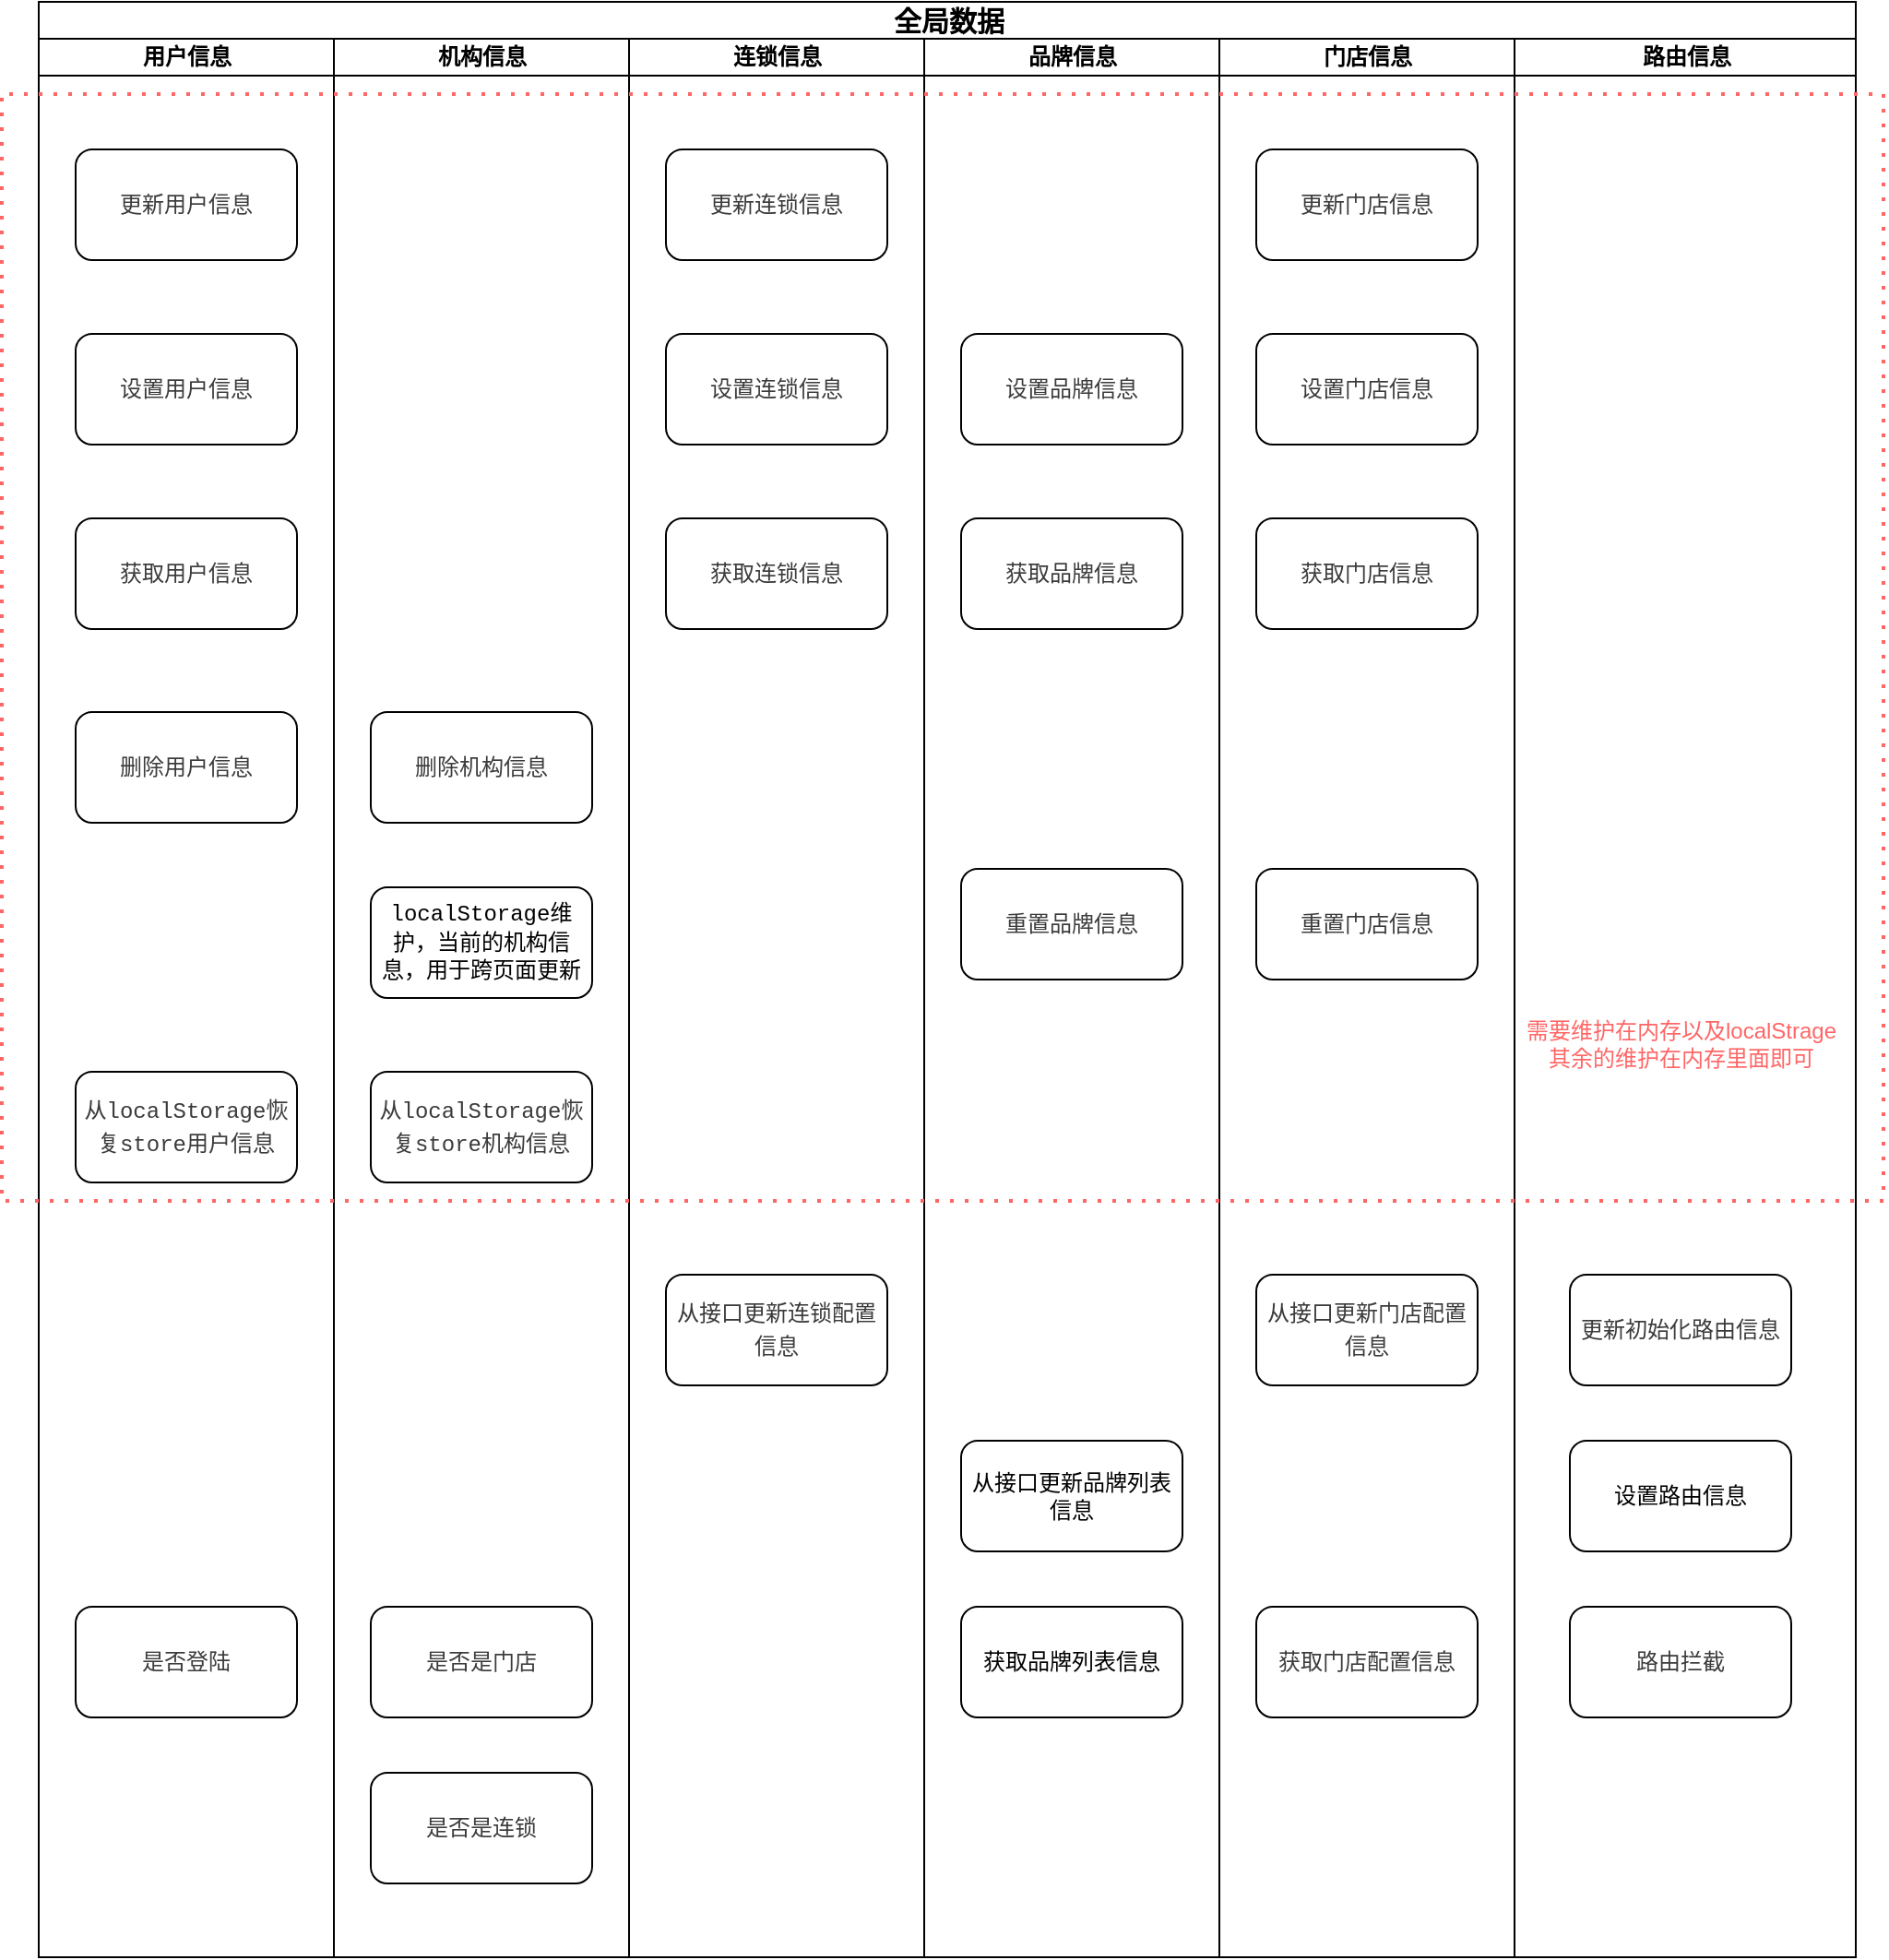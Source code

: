 <mxfile version="22.1.21" type="github">
  <diagram name="Page-1" id="74e2e168-ea6b-b213-b513-2b3c1d86103e">
    <mxGraphModel dx="1722" dy="938" grid="1" gridSize="10" guides="1" tooltips="1" connect="1" arrows="1" fold="1" page="1" pageScale="1" pageWidth="1100" pageHeight="850" background="none" math="0" shadow="0">
      <root>
        <mxCell id="0" />
        <mxCell id="1" parent="0" />
        <mxCell id="77e6c97f196da883-1" value="&lt;font style=&quot;font-size: 15px;&quot;&gt;全局数据&lt;/font&gt;" style="swimlane;html=1;childLayout=stackLayout;startSize=20;rounded=0;shadow=0;labelBackgroundColor=none;strokeWidth=1;fontFamily=Verdana;fontSize=8;align=center;arcSize=15;" parent="1" vertex="1">
          <mxGeometry x="70" y="40" width="985" height="1060" as="geometry" />
        </mxCell>
        <mxCell id="77e6c97f196da883-2" value="用户信息" style="swimlane;html=1;startSize=20;arcSize=15;" parent="77e6c97f196da883-1" vertex="1">
          <mxGeometry y="20" width="160" height="1040" as="geometry" />
        </mxCell>
        <mxCell id="jvYIlQetyIfV3eT6a0-M-16" value="&lt;div style=&quot;color: rgb(59, 59, 59); background-color: rgb(255, 255, 255); font-family: Menlo, Monaco, &amp;quot;Courier New&amp;quot;, monospace; line-height: 18px;&quot;&gt;更新用户信息&lt;/div&gt;" style="rounded=1;whiteSpace=wrap;html=1;arcSize=15;" vertex="1" parent="77e6c97f196da883-2">
          <mxGeometry x="20" y="60" width="120" height="60" as="geometry" />
        </mxCell>
        <mxCell id="jvYIlQetyIfV3eT6a0-M-17" value="&lt;div style=&quot;color: rgb(59, 59, 59); background-color: rgb(255, 255, 255); font-family: Menlo, Monaco, &amp;quot;Courier New&amp;quot;, monospace; line-height: 18px;&quot;&gt;设置用户信息&lt;/div&gt;" style="rounded=1;whiteSpace=wrap;html=1;arcSize=15;" vertex="1" parent="77e6c97f196da883-2">
          <mxGeometry x="20" y="160" width="120" height="60" as="geometry" />
        </mxCell>
        <mxCell id="jvYIlQetyIfV3eT6a0-M-18" value="&lt;div style=&quot;color: rgb(59, 59, 59); background-color: rgb(255, 255, 255); font-family: Menlo, Monaco, &amp;quot;Courier New&amp;quot;, monospace; line-height: 18px;&quot;&gt;获取用户信息&lt;/div&gt;" style="rounded=1;whiteSpace=wrap;html=1;arcSize=15;" vertex="1" parent="77e6c97f196da883-2">
          <mxGeometry x="20" y="260" width="120" height="60" as="geometry" />
        </mxCell>
        <mxCell id="jvYIlQetyIfV3eT6a0-M-19" value="&lt;div style=&quot;color: rgb(59, 59, 59); background-color: rgb(255, 255, 255); font-family: Menlo, Monaco, &amp;quot;Courier New&amp;quot;, monospace; line-height: 18px;&quot;&gt;删除用户信息&lt;/div&gt;" style="rounded=1;whiteSpace=wrap;html=1;arcSize=15;" vertex="1" parent="77e6c97f196da883-2">
          <mxGeometry x="20" y="365" width="120" height="60" as="geometry" />
        </mxCell>
        <mxCell id="jvYIlQetyIfV3eT6a0-M-23" value="&lt;div style=&quot;color: rgb(59, 59, 59); background-color: rgb(255, 255, 255); font-family: Menlo, Monaco, &amp;quot;Courier New&amp;quot;, monospace; line-height: 18px;&quot;&gt;是否登陆&lt;/div&gt;" style="rounded=1;whiteSpace=wrap;html=1;arcSize=15;" vertex="1" parent="77e6c97f196da883-2">
          <mxGeometry x="20" y="850" width="120" height="60" as="geometry" />
        </mxCell>
        <mxCell id="77e6c97f196da883-3" value="机构信息" style="swimlane;html=1;startSize=20;arcSize=15;" parent="77e6c97f196da883-1" vertex="1">
          <mxGeometry x="160" y="20" width="160" height="1040" as="geometry" />
        </mxCell>
        <mxCell id="jvYIlQetyIfV3eT6a0-M-22" value="&lt;div style=&quot;color: rgb(59, 59, 59); background-color: rgb(255, 255, 255); font-family: Menlo, Monaco, &amp;quot;Courier New&amp;quot;, monospace; line-height: 18px;&quot;&gt;删除机构信息&lt;/div&gt;" style="rounded=1;whiteSpace=wrap;html=1;arcSize=15;" vertex="1" parent="77e6c97f196da883-3">
          <mxGeometry x="20" y="365" width="120" height="60" as="geometry" />
        </mxCell>
        <mxCell id="jvYIlQetyIfV3eT6a0-M-24" value="&lt;div style=&quot;color: rgb(59, 59, 59); background-color: rgb(255, 255, 255); font-family: Menlo, Monaco, &amp;quot;Courier New&amp;quot;, monospace; line-height: 18px;&quot;&gt;是否是连锁&lt;/div&gt;" style="rounded=1;whiteSpace=wrap;html=1;arcSize=15;" vertex="1" parent="77e6c97f196da883-3">
          <mxGeometry x="20" y="940" width="120" height="60" as="geometry" />
        </mxCell>
        <mxCell id="jvYIlQetyIfV3eT6a0-M-25" value="&lt;div style=&quot;color: rgb(59, 59, 59); background-color: rgb(255, 255, 255); font-family: Menlo, Monaco, &amp;quot;Courier New&amp;quot;, monospace; line-height: 18px;&quot;&gt;是否是门店&lt;/div&gt;" style="rounded=1;whiteSpace=wrap;html=1;arcSize=15;" vertex="1" parent="77e6c97f196da883-3">
          <mxGeometry x="20" y="850" width="120" height="60" as="geometry" />
        </mxCell>
        <mxCell id="jvYIlQetyIfV3eT6a0-M-67" value="&lt;font face=&quot;Menlo, Monaco, &amp;quot;Courier New&amp;quot;, monospace&quot;&gt;localStorage维护，当前的机构信息，用于跨页面更新&lt;/font&gt;" style="rounded=1;whiteSpace=wrap;html=1;" vertex="1" parent="77e6c97f196da883-3">
          <mxGeometry x="20" y="460" width="120" height="60" as="geometry" />
        </mxCell>
        <mxCell id="77e6c97f196da883-4" value="连锁信息" style="swimlane;html=1;startSize=20;arcSize=15;" parent="77e6c97f196da883-1" vertex="1">
          <mxGeometry x="320" y="20" width="160" height="1040" as="geometry" />
        </mxCell>
        <mxCell id="jvYIlQetyIfV3eT6a0-M-26" value="&lt;div style=&quot;color: rgb(59, 59, 59); background-color: rgb(255, 255, 255); font-family: Menlo, Monaco, &amp;quot;Courier New&amp;quot;, monospace; line-height: 18px;&quot;&gt;更新连锁信息&lt;/div&gt;" style="rounded=1;whiteSpace=wrap;html=1;arcSize=15;" vertex="1" parent="77e6c97f196da883-4">
          <mxGeometry x="20" y="60" width="120" height="60" as="geometry" />
        </mxCell>
        <mxCell id="jvYIlQetyIfV3eT6a0-M-27" value="&lt;div style=&quot;color: rgb(59, 59, 59); background-color: rgb(255, 255, 255); font-family: Menlo, Monaco, &amp;quot;Courier New&amp;quot;, monospace; line-height: 18px;&quot;&gt;设置连锁信息&lt;/div&gt;" style="rounded=1;whiteSpace=wrap;html=1;arcSize=15;" vertex="1" parent="77e6c97f196da883-4">
          <mxGeometry x="20" y="160" width="120" height="60" as="geometry" />
        </mxCell>
        <mxCell id="jvYIlQetyIfV3eT6a0-M-28" value="&lt;div style=&quot;color: rgb(59, 59, 59); background-color: rgb(255, 255, 255); font-family: Menlo, Monaco, &amp;quot;Courier New&amp;quot;, monospace; line-height: 18px;&quot;&gt;获取连锁信息&lt;/div&gt;" style="rounded=1;whiteSpace=wrap;html=1;arcSize=15;" vertex="1" parent="77e6c97f196da883-4">
          <mxGeometry x="20" y="260" width="120" height="60" as="geometry" />
        </mxCell>
        <mxCell id="jvYIlQetyIfV3eT6a0-M-49" value="&lt;div style=&quot;color: rgb(59, 59, 59); background-color: rgb(255, 255, 255); font-family: Menlo, Monaco, &amp;quot;Courier New&amp;quot;, monospace; line-height: 18px;&quot;&gt;从接口更新连锁配置信息&lt;/div&gt;" style="rounded=1;whiteSpace=wrap;html=1;arcSize=15;" vertex="1" parent="77e6c97f196da883-4">
          <mxGeometry x="20" y="670" width="120" height="60" as="geometry" />
        </mxCell>
        <mxCell id="77e6c97f196da883-5" value="品牌信息" style="swimlane;html=1;startSize=20;arcSize=15;" parent="77e6c97f196da883-1" vertex="1">
          <mxGeometry x="480" y="20" width="160" height="1040" as="geometry" />
        </mxCell>
        <mxCell id="jvYIlQetyIfV3eT6a0-M-29" value="&lt;div style=&quot;color: rgb(59, 59, 59); background-color: rgb(255, 255, 255); font-family: Menlo, Monaco, &amp;quot;Courier New&amp;quot;, monospace; line-height: 18px;&quot;&gt;设置品牌信息&lt;/div&gt;" style="rounded=1;whiteSpace=wrap;html=1;arcSize=15;" vertex="1" parent="77e6c97f196da883-5">
          <mxGeometry x="20" y="160" width="120" height="60" as="geometry" />
        </mxCell>
        <mxCell id="jvYIlQetyIfV3eT6a0-M-30" value="&lt;div style=&quot;color: rgb(59, 59, 59); background-color: rgb(255, 255, 255); font-family: Menlo, Monaco, &amp;quot;Courier New&amp;quot;, monospace; line-height: 18px;&quot;&gt;获取品牌信息&lt;/div&gt;" style="rounded=1;whiteSpace=wrap;html=1;arcSize=15;" vertex="1" parent="77e6c97f196da883-5">
          <mxGeometry x="20" y="260" width="120" height="60" as="geometry" />
        </mxCell>
        <mxCell id="jvYIlQetyIfV3eT6a0-M-44" value="从接口更新品牌列表信息" style="rounded=1;whiteSpace=wrap;html=1;arcSize=15;" vertex="1" parent="77e6c97f196da883-5">
          <mxGeometry x="20" y="760" width="120" height="60" as="geometry" />
        </mxCell>
        <mxCell id="jvYIlQetyIfV3eT6a0-M-45" value="获取品牌列表信息" style="rounded=1;whiteSpace=wrap;html=1;arcSize=15;" vertex="1" parent="77e6c97f196da883-5">
          <mxGeometry x="20" y="850" width="120" height="60" as="geometry" />
        </mxCell>
        <mxCell id="77e6c97f196da883-6" value="门店信息" style="swimlane;html=1;startSize=20;arcSize=15;" parent="77e6c97f196da883-1" vertex="1">
          <mxGeometry x="640" y="20" width="160" height="1040" as="geometry" />
        </mxCell>
        <mxCell id="jvYIlQetyIfV3eT6a0-M-32" value="&lt;div style=&quot;color: rgb(59, 59, 59); background-color: rgb(255, 255, 255); font-family: Menlo, Monaco, &amp;quot;Courier New&amp;quot;, monospace; line-height: 18px;&quot;&gt;更新门店信息&lt;/div&gt;" style="rounded=1;whiteSpace=wrap;html=1;arcSize=15;" vertex="1" parent="77e6c97f196da883-6">
          <mxGeometry x="20" y="60" width="120" height="60" as="geometry" />
        </mxCell>
        <mxCell id="jvYIlQetyIfV3eT6a0-M-33" value="&lt;div style=&quot;color: rgb(59, 59, 59); background-color: rgb(255, 255, 255); font-family: Menlo, Monaco, &amp;quot;Courier New&amp;quot;, monospace; line-height: 18px;&quot;&gt;设置门店信息&lt;/div&gt;" style="rounded=1;whiteSpace=wrap;html=1;arcSize=15;" vertex="1" parent="77e6c97f196da883-6">
          <mxGeometry x="20" y="160" width="120" height="60" as="geometry" />
        </mxCell>
        <mxCell id="jvYIlQetyIfV3eT6a0-M-34" value="&lt;div style=&quot;color: rgb(59, 59, 59); background-color: rgb(255, 255, 255); font-family: Menlo, Monaco, &amp;quot;Courier New&amp;quot;, monospace; line-height: 18px;&quot;&gt;获取门店信息&lt;/div&gt;" style="rounded=1;whiteSpace=wrap;html=1;arcSize=15;" vertex="1" parent="77e6c97f196da883-6">
          <mxGeometry x="20" y="260" width="120" height="60" as="geometry" />
        </mxCell>
        <mxCell id="jvYIlQetyIfV3eT6a0-M-20" value="&lt;div style=&quot;color: rgb(59, 59, 59); background-color: rgb(255, 255, 255); font-family: Menlo, Monaco, &amp;quot;Courier New&amp;quot;, monospace; line-height: 18px;&quot;&gt;从localStorage恢复store用户信息&lt;/div&gt;" style="rounded=1;whiteSpace=wrap;html=1;arcSize=15;" vertex="1" parent="77e6c97f196da883-6">
          <mxGeometry x="-620" y="560" width="120" height="60" as="geometry" />
        </mxCell>
        <mxCell id="jvYIlQetyIfV3eT6a0-M-21" value="&lt;div style=&quot;color: rgb(59, 59, 59); background-color: rgb(255, 255, 255); font-family: Menlo, Monaco, &amp;quot;Courier New&amp;quot;, monospace; line-height: 18px;&quot;&gt;从localStorage恢复store机构信息&lt;/div&gt;" style="rounded=1;whiteSpace=wrap;html=1;arcSize=15;" vertex="1" parent="77e6c97f196da883-6">
          <mxGeometry x="-460" y="560" width="120" height="60" as="geometry" />
        </mxCell>
        <mxCell id="jvYIlQetyIfV3eT6a0-M-36" value="&lt;div style=&quot;color: rgb(59, 59, 59); background-color: rgb(255, 255, 255); font-family: Menlo, Monaco, &amp;quot;Courier New&amp;quot;, monospace; line-height: 18px;&quot;&gt;从接口更新门店配置信息&lt;/div&gt;" style="rounded=1;whiteSpace=wrap;html=1;arcSize=15;" vertex="1" parent="77e6c97f196da883-6">
          <mxGeometry x="20" y="670" width="120" height="60" as="geometry" />
        </mxCell>
        <mxCell id="jvYIlQetyIfV3eT6a0-M-37" value="&lt;div style=&quot;color: rgb(59, 59, 59); background-color: rgb(255, 255, 255); font-family: Menlo, Monaco, &amp;quot;Courier New&amp;quot;, monospace; line-height: 18px;&quot;&gt;获取门店配置信息&lt;/div&gt;" style="rounded=1;whiteSpace=wrap;html=1;arcSize=15;" vertex="1" parent="77e6c97f196da883-6">
          <mxGeometry x="20" y="850" width="120" height="60" as="geometry" />
        </mxCell>
        <mxCell id="jvYIlQetyIfV3eT6a0-M-31" value="&lt;div style=&quot;color: rgb(59, 59, 59); background-color: rgb(255, 255, 255); font-family: Menlo, Monaco, &amp;quot;Courier New&amp;quot;, monospace; line-height: 18px;&quot;&gt;重置品牌信息&lt;/div&gt;" style="rounded=1;whiteSpace=wrap;html=1;arcSize=15;" vertex="1" parent="77e6c97f196da883-6">
          <mxGeometry x="-140" y="450" width="120" height="60" as="geometry" />
        </mxCell>
        <mxCell id="jvYIlQetyIfV3eT6a0-M-35" value="&lt;div style=&quot;color: rgb(59, 59, 59); background-color: rgb(255, 255, 255); font-family: Menlo, Monaco, &amp;quot;Courier New&amp;quot;, monospace; line-height: 18px;&quot;&gt;重置门店信息&lt;/div&gt;" style="rounded=1;whiteSpace=wrap;html=1;arcSize=15;" vertex="1" parent="77e6c97f196da883-6">
          <mxGeometry x="20" y="450" width="120" height="60" as="geometry" />
        </mxCell>
        <mxCell id="77e6c97f196da883-7" value="路由信息" style="swimlane;html=1;startSize=20;arcSize=15;" parent="77e6c97f196da883-1" vertex="1">
          <mxGeometry x="800" y="20" width="185" height="1040" as="geometry" />
        </mxCell>
        <mxCell id="jvYIlQetyIfV3eT6a0-M-38" value="&lt;div style=&quot;color: rgb(59, 59, 59); background-color: rgb(255, 255, 255); font-family: Menlo, Monaco, &amp;quot;Courier New&amp;quot;, monospace; line-height: 18px;&quot;&gt;更新初始化路由信息&lt;/div&gt;" style="rounded=1;whiteSpace=wrap;html=1;arcSize=15;" vertex="1" parent="77e6c97f196da883-7">
          <mxGeometry x="30" y="670" width="120" height="60" as="geometry" />
        </mxCell>
        <mxCell id="jvYIlQetyIfV3eT6a0-M-39" value="&lt;div style=&quot;color: rgb(59, 59, 59); background-color: rgb(255, 255, 255); font-family: Menlo, Monaco, &amp;quot;Courier New&amp;quot;, monospace; line-height: 18px;&quot;&gt;路由拦截&lt;/div&gt;" style="rounded=1;whiteSpace=wrap;html=1;arcSize=15;" vertex="1" parent="77e6c97f196da883-7">
          <mxGeometry x="30" y="850" width="120" height="60" as="geometry" />
        </mxCell>
        <mxCell id="jvYIlQetyIfV3eT6a0-M-43" value="设置路由信息" style="rounded=1;whiteSpace=wrap;html=1;arcSize=15;" vertex="1" parent="77e6c97f196da883-7">
          <mxGeometry x="30" y="760" width="120" height="60" as="geometry" />
        </mxCell>
        <mxCell id="jvYIlQetyIfV3eT6a0-M-52" value="&lt;font color=&quot;#ff6666&quot;&gt;需要维护在内存以及localStrage&lt;br&gt;其余的维护在内存里面即可&lt;br&gt;&lt;/font&gt;" style="text;html=1;align=center;verticalAlign=middle;resizable=0;points=[];autosize=1;strokeColor=none;fillColor=none;" vertex="1" parent="77e6c97f196da883-7">
          <mxGeometry x="-5" y="525" width="190" height="40" as="geometry" />
        </mxCell>
        <mxCell id="jvYIlQetyIfV3eT6a0-M-51" value="" style="endArrow=none;dashed=1;html=1;dashPattern=1 3;strokeWidth=2;rounded=0;strokeColor=#FF6666;" edge="1" parent="1">
          <mxGeometry width="50" height="50" relative="1" as="geometry">
            <mxPoint x="1070" y="90" as="sourcePoint" />
            <mxPoint x="1070" y="90" as="targetPoint" />
            <Array as="points">
              <mxPoint x="1070" y="690" />
              <mxPoint x="50" y="690" />
              <mxPoint x="50" y="90" />
            </Array>
          </mxGeometry>
        </mxCell>
      </root>
    </mxGraphModel>
  </diagram>
</mxfile>
